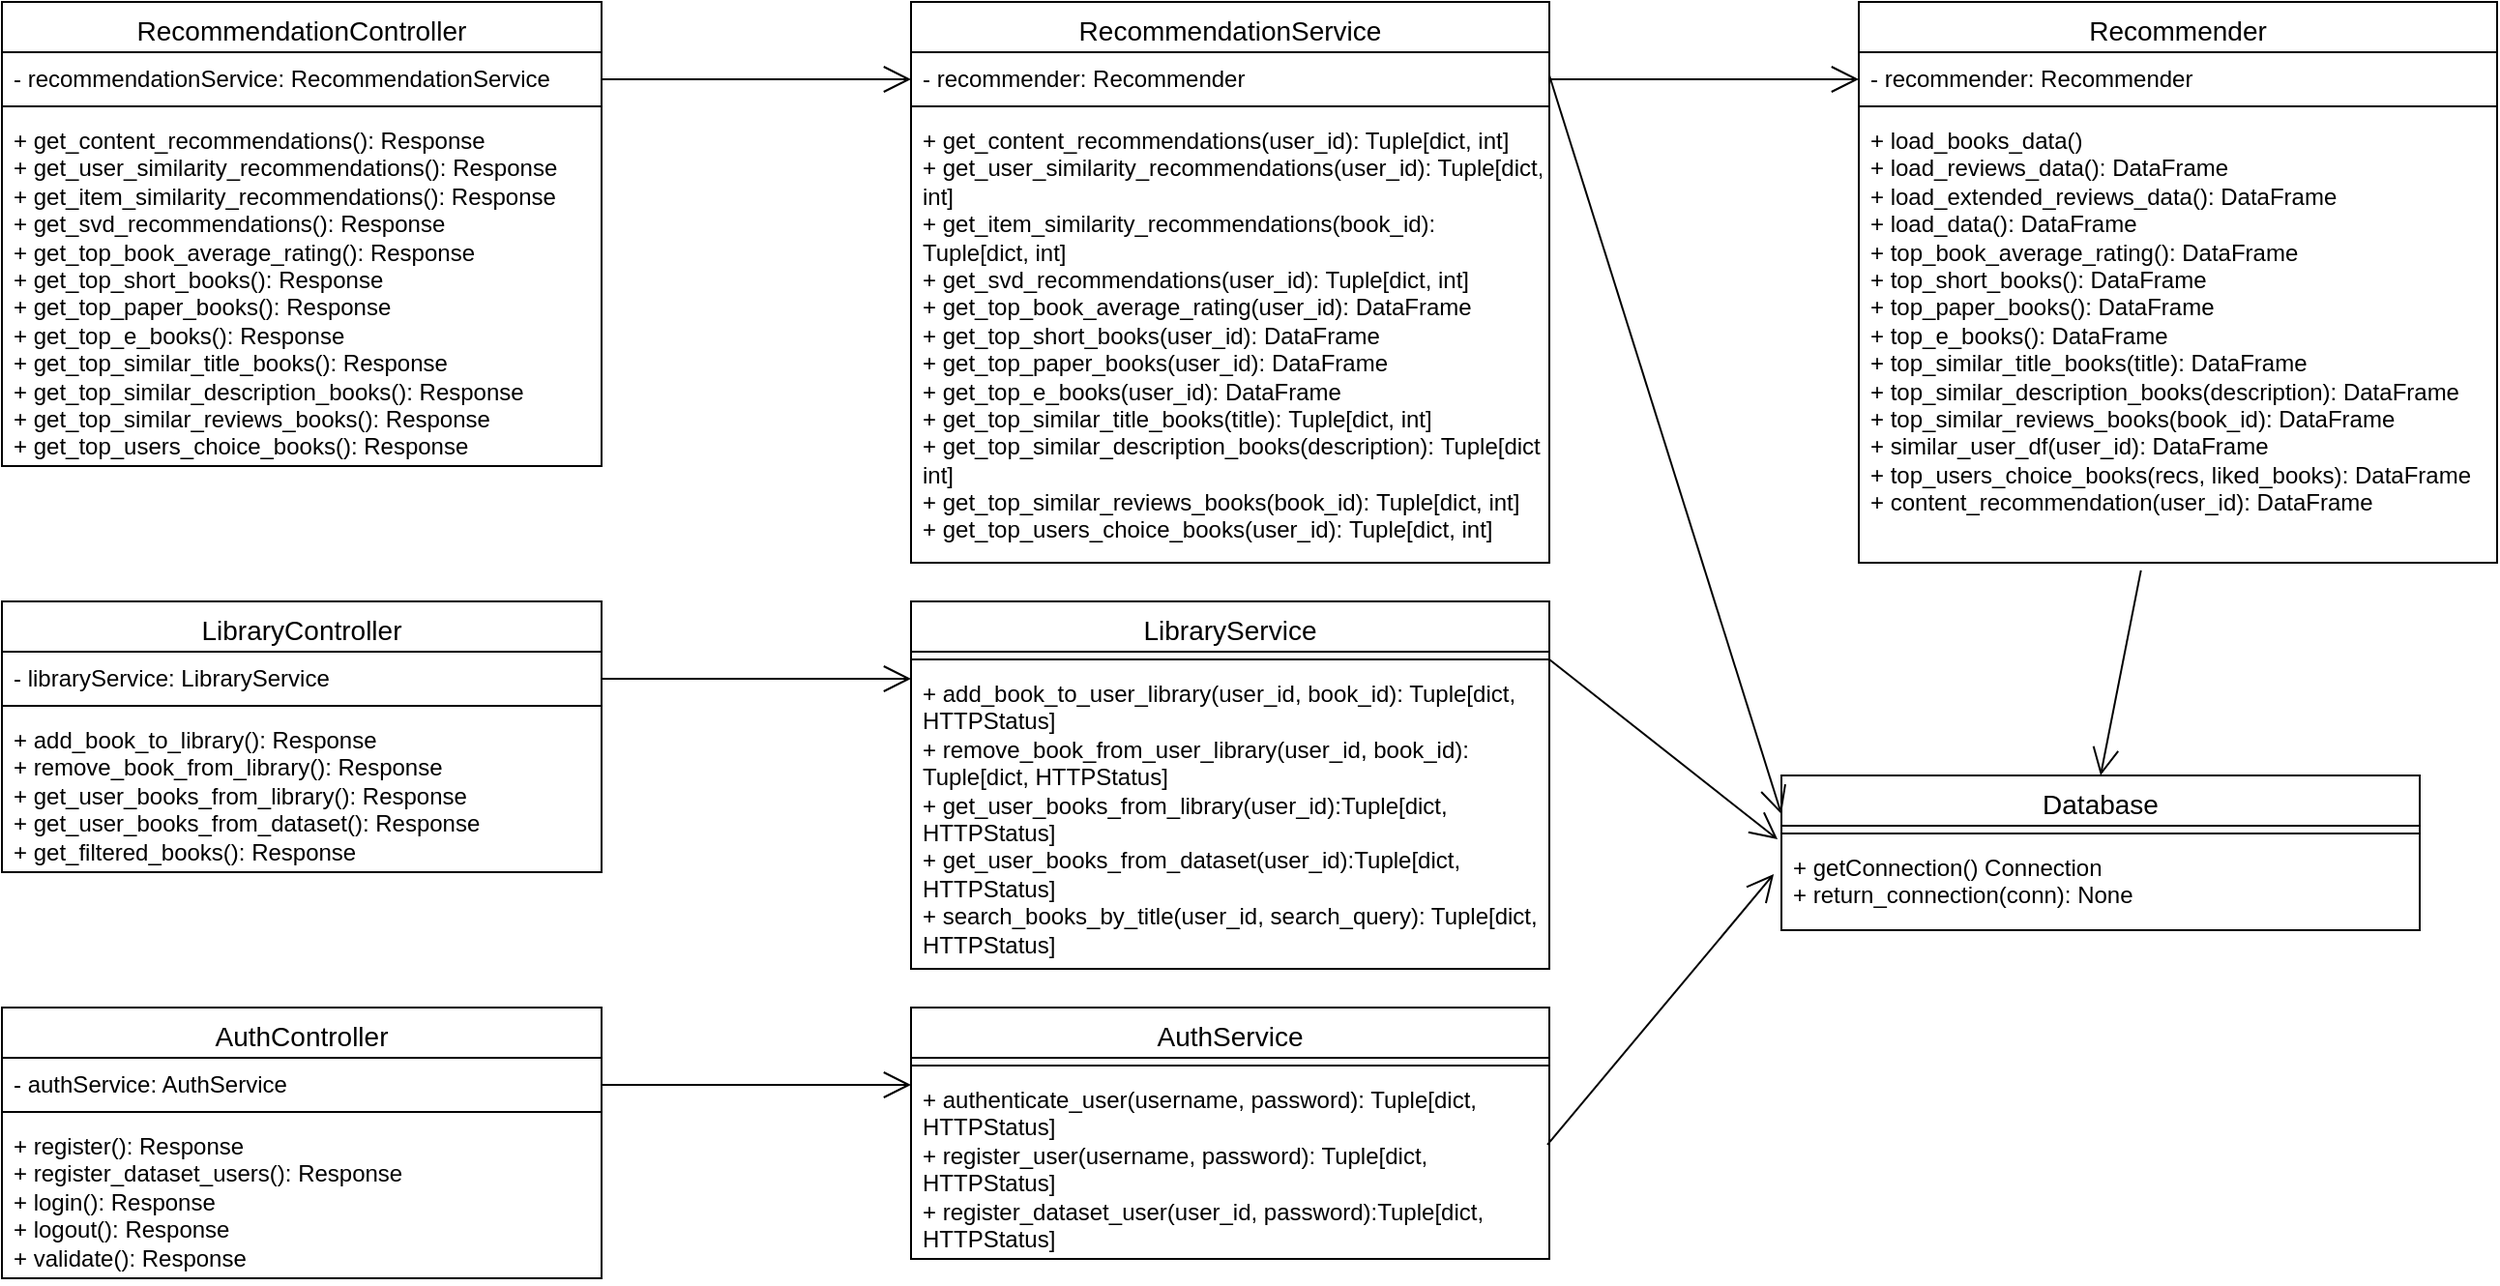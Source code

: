 <mxfile version="24.4.8" type="github">
  <diagram name="Pagină-1" id="ZqHVs9eBvrRiEuhmNyVy">
    <mxGraphModel dx="1674" dy="796" grid="1" gridSize="10" guides="1" tooltips="1" connect="1" arrows="1" fold="1" page="1" pageScale="1" pageWidth="827" pageHeight="1169" math="0" shadow="0">
      <root>
        <mxCell id="0" />
        <mxCell id="1" parent="0" />
        <mxCell id="z1RmfK9F2IyAydLtJt7b-1" value="&lt;span style=&quot;font-size: 14px; font-weight: 400; text-align: left; white-space: pre; background-color: rgb(255, 255, 255);&quot;&gt;&lt;font face=&quot;Helvetica&quot;&gt;RecommendationController&lt;/font&gt;&lt;/span&gt;" style="swimlane;fontStyle=1;align=center;verticalAlign=top;childLayout=stackLayout;horizontal=1;startSize=26;horizontalStack=0;resizeParent=1;resizeParentMax=0;resizeLast=0;collapsible=1;marginBottom=0;whiteSpace=wrap;html=1;" parent="1" vertex="1">
          <mxGeometry x="100" y="120" width="310" height="240" as="geometry">
            <mxRectangle x="100" y="120" width="100" height="30" as="alternateBounds" />
          </mxGeometry>
        </mxCell>
        <mxCell id="z1RmfK9F2IyAydLtJt7b-2" value="- recommendationService: RecommendationService" style="text;strokeColor=none;fillColor=none;align=left;verticalAlign=top;spacingLeft=4;spacingRight=4;overflow=hidden;rotatable=0;points=[[0,0.5],[1,0.5]];portConstraint=eastwest;whiteSpace=wrap;html=1;" parent="z1RmfK9F2IyAydLtJt7b-1" vertex="1">
          <mxGeometry y="26" width="310" height="24" as="geometry" />
        </mxCell>
        <mxCell id="z1RmfK9F2IyAydLtJt7b-3" value="" style="line;strokeWidth=1;fillColor=none;align=left;verticalAlign=middle;spacingTop=-1;spacingLeft=3;spacingRight=3;rotatable=0;labelPosition=right;points=[];portConstraint=eastwest;strokeColor=inherit;" parent="z1RmfK9F2IyAydLtJt7b-1" vertex="1">
          <mxGeometry y="50" width="310" height="8" as="geometry" />
        </mxCell>
        <mxCell id="z1RmfK9F2IyAydLtJt7b-4" value="+&amp;nbsp;get_content_recommendations(): Response&lt;div&gt;+&amp;nbsp;get_user_similarity_recommendations(): Response&lt;/div&gt;&lt;div&gt;+&amp;nbsp;get_item_similarity_recommendations(): Response&lt;/div&gt;&lt;div&gt;+&amp;nbsp;get_svd_recommendations(): Response&lt;/div&gt;&lt;div&gt;+&amp;nbsp;get_top_book_average_rating(): Response&lt;/div&gt;&lt;div&gt;+&amp;nbsp;get_top_short_books(): Response&lt;/div&gt;&lt;div&gt;+&amp;nbsp;get_top_paper_books(): Response&lt;/div&gt;&lt;div&gt;+ get_top_e_books(): Response&lt;/div&gt;&lt;div&gt;+&amp;nbsp;get_top_similar_title_books(): Response&lt;/div&gt;&lt;div&gt;+&amp;nbsp;get_top_similar_description_books(): Response&lt;/div&gt;&lt;div&gt;+&amp;nbsp;get_top_similar_reviews_books(): Response&lt;/div&gt;&lt;div&gt;+&amp;nbsp;get_top_users_choice_books(): Response&lt;/div&gt;&lt;div&gt;&lt;br&gt;&lt;/div&gt;&lt;div&gt;&lt;br&gt;&lt;/div&gt;" style="text;strokeColor=none;fillColor=none;align=left;verticalAlign=top;spacingLeft=4;spacingRight=4;overflow=hidden;rotatable=0;points=[[0,0.5],[1,0.5]];portConstraint=eastwest;whiteSpace=wrap;html=1;" parent="z1RmfK9F2IyAydLtJt7b-1" vertex="1">
          <mxGeometry y="58" width="310" height="182" as="geometry" />
        </mxCell>
        <mxCell id="z1RmfK9F2IyAydLtJt7b-5" value="&lt;span style=&quot;font-size: 14px; font-weight: 400; text-align: left; white-space: pre; background-color: rgb(255, 255, 255);&quot;&gt;&lt;font face=&quot;Helvetica&quot;&gt;LibraryController&lt;/font&gt;&lt;/span&gt;" style="swimlane;fontStyle=1;align=center;verticalAlign=top;childLayout=stackLayout;horizontal=1;startSize=26;horizontalStack=0;resizeParent=1;resizeParentMax=0;resizeLast=0;collapsible=1;marginBottom=0;whiteSpace=wrap;html=1;" parent="1" vertex="1">
          <mxGeometry x="100" y="430" width="310" height="140" as="geometry">
            <mxRectangle x="100" y="120" width="100" height="30" as="alternateBounds" />
          </mxGeometry>
        </mxCell>
        <mxCell id="z1RmfK9F2IyAydLtJt7b-6" value="- libraryService: LibraryService" style="text;strokeColor=none;fillColor=none;align=left;verticalAlign=top;spacingLeft=4;spacingRight=4;overflow=hidden;rotatable=0;points=[[0,0.5],[1,0.5]];portConstraint=eastwest;whiteSpace=wrap;html=1;" parent="z1RmfK9F2IyAydLtJt7b-5" vertex="1">
          <mxGeometry y="26" width="310" height="24" as="geometry" />
        </mxCell>
        <mxCell id="z1RmfK9F2IyAydLtJt7b-7" value="" style="line;strokeWidth=1;fillColor=none;align=left;verticalAlign=middle;spacingTop=-1;spacingLeft=3;spacingRight=3;rotatable=0;labelPosition=right;points=[];portConstraint=eastwest;strokeColor=inherit;" parent="z1RmfK9F2IyAydLtJt7b-5" vertex="1">
          <mxGeometry y="50" width="310" height="8" as="geometry" />
        </mxCell>
        <mxCell id="z1RmfK9F2IyAydLtJt7b-8" value="+&amp;nbsp;add_book_to_library(): Response&lt;div&gt;+&amp;nbsp;remove_book_from_library(): Response&lt;/div&gt;&lt;div&gt;+&amp;nbsp;get_user_books_from_library(): Response&lt;/div&gt;&lt;div&gt;+&amp;nbsp;get_user_books_from_dataset(): Response&lt;/div&gt;&lt;div&gt;+&amp;nbsp;get_filtered_books(): Response&lt;/div&gt;&lt;div&gt;&lt;br&gt;&lt;/div&gt;&lt;div&gt;&lt;br&gt;&lt;/div&gt;" style="text;strokeColor=none;fillColor=none;align=left;verticalAlign=top;spacingLeft=4;spacingRight=4;overflow=hidden;rotatable=0;points=[[0,0.5],[1,0.5]];portConstraint=eastwest;whiteSpace=wrap;html=1;" parent="z1RmfK9F2IyAydLtJt7b-5" vertex="1">
          <mxGeometry y="58" width="310" height="82" as="geometry" />
        </mxCell>
        <mxCell id="z1RmfK9F2IyAydLtJt7b-9" value="&lt;span style=&quot;font-size: 14px; font-weight: 400; text-align: left; white-space: pre; background-color: rgb(255, 255, 255);&quot;&gt;&lt;font face=&quot;Helvetica&quot;&gt;AuthController&lt;/font&gt;&lt;/span&gt;" style="swimlane;fontStyle=1;align=center;verticalAlign=top;childLayout=stackLayout;horizontal=1;startSize=26;horizontalStack=0;resizeParent=1;resizeParentMax=0;resizeLast=0;collapsible=1;marginBottom=0;whiteSpace=wrap;html=1;" parent="1" vertex="1">
          <mxGeometry x="100" y="640" width="310" height="140" as="geometry">
            <mxRectangle x="100" y="120" width="100" height="30" as="alternateBounds" />
          </mxGeometry>
        </mxCell>
        <mxCell id="z1RmfK9F2IyAydLtJt7b-10" value="- authService: AuthService" style="text;strokeColor=none;fillColor=none;align=left;verticalAlign=top;spacingLeft=4;spacingRight=4;overflow=hidden;rotatable=0;points=[[0,0.5],[1,0.5]];portConstraint=eastwest;whiteSpace=wrap;html=1;" parent="z1RmfK9F2IyAydLtJt7b-9" vertex="1">
          <mxGeometry y="26" width="310" height="24" as="geometry" />
        </mxCell>
        <mxCell id="z1RmfK9F2IyAydLtJt7b-11" value="" style="line;strokeWidth=1;fillColor=none;align=left;verticalAlign=middle;spacingTop=-1;spacingLeft=3;spacingRight=3;rotatable=0;labelPosition=right;points=[];portConstraint=eastwest;strokeColor=inherit;" parent="z1RmfK9F2IyAydLtJt7b-9" vertex="1">
          <mxGeometry y="50" width="310" height="8" as="geometry" />
        </mxCell>
        <mxCell id="z1RmfK9F2IyAydLtJt7b-12" value="+&amp;nbsp;register(): Response&lt;div&gt;+&amp;nbsp;register_dataset_users(): Response&lt;/div&gt;&lt;div&gt;+&amp;nbsp;login(): Response&lt;/div&gt;&lt;div&gt;+&amp;nbsp;logout(): Response&lt;/div&gt;&lt;div&gt;+&amp;nbsp;validate(): Response&lt;/div&gt;&lt;div&gt;&lt;br&gt;&lt;/div&gt;&lt;div&gt;&lt;br&gt;&lt;/div&gt;" style="text;strokeColor=none;fillColor=none;align=left;verticalAlign=top;spacingLeft=4;spacingRight=4;overflow=hidden;rotatable=0;points=[[0,0.5],[1,0.5]];portConstraint=eastwest;whiteSpace=wrap;html=1;" parent="z1RmfK9F2IyAydLtJt7b-9" vertex="1">
          <mxGeometry y="58" width="310" height="82" as="geometry" />
        </mxCell>
        <mxCell id="z1RmfK9F2IyAydLtJt7b-13" value="" style="endArrow=open;endFill=1;endSize=12;html=1;rounded=0;" parent="1" edge="1">
          <mxGeometry width="160" relative="1" as="geometry">
            <mxPoint x="410" y="160" as="sourcePoint" />
            <mxPoint x="570" y="160" as="targetPoint" />
          </mxGeometry>
        </mxCell>
        <mxCell id="z1RmfK9F2IyAydLtJt7b-14" value="&lt;span style=&quot;font-size: 14px; font-weight: 400; text-align: left; white-space: pre; background-color: rgb(255, 255, 255);&quot;&gt;&lt;font face=&quot;Helvetica&quot;&gt;RecommendationService&lt;/font&gt;&lt;/span&gt;" style="swimlane;fontStyle=1;align=center;verticalAlign=top;childLayout=stackLayout;horizontal=1;startSize=26;horizontalStack=0;resizeParent=1;resizeParentMax=0;resizeLast=0;collapsible=1;marginBottom=0;whiteSpace=wrap;html=1;" parent="1" vertex="1">
          <mxGeometry x="570" y="120" width="330" height="290" as="geometry">
            <mxRectangle x="100" y="120" width="100" height="30" as="alternateBounds" />
          </mxGeometry>
        </mxCell>
        <mxCell id="z1RmfK9F2IyAydLtJt7b-15" value="- recommender: Recommender" style="text;strokeColor=none;fillColor=none;align=left;verticalAlign=top;spacingLeft=4;spacingRight=4;overflow=hidden;rotatable=0;points=[[0,0.5],[1,0.5]];portConstraint=eastwest;whiteSpace=wrap;html=1;" parent="z1RmfK9F2IyAydLtJt7b-14" vertex="1">
          <mxGeometry y="26" width="330" height="24" as="geometry" />
        </mxCell>
        <mxCell id="z1RmfK9F2IyAydLtJt7b-16" value="" style="line;strokeWidth=1;fillColor=none;align=left;verticalAlign=middle;spacingTop=-1;spacingLeft=3;spacingRight=3;rotatable=0;labelPosition=right;points=[];portConstraint=eastwest;strokeColor=inherit;" parent="z1RmfK9F2IyAydLtJt7b-14" vertex="1">
          <mxGeometry y="50" width="330" height="8" as="geometry" />
        </mxCell>
        <mxCell id="z1RmfK9F2IyAydLtJt7b-17" value="+&amp;nbsp;get_content_recommendations(user_id): Tuple[dict, int]&lt;div&gt;+&amp;nbsp;get_user_similarity_recommendations&lt;span style=&quot;background-color: initial;&quot;&gt;(user_id): Tuple[dict, int]&lt;/span&gt;&lt;/div&gt;&lt;div&gt;+&amp;nbsp;get_item_similarity_recommendations&lt;span style=&quot;background-color: initial;&quot;&gt;(book_id): Tuple[dict, int]&lt;/span&gt;&lt;/div&gt;&lt;div&gt;+&amp;nbsp;get_svd_recommendations&lt;span style=&quot;background-color: initial;&quot;&gt;(user_id): Tuple[dict, int]&lt;/span&gt;&lt;/div&gt;&lt;div&gt;+&amp;nbsp;get_top_book_average_rating(user_id): DataFrame&lt;/div&gt;&lt;div&gt;+&amp;nbsp;get_top_short_books&lt;span style=&quot;background-color: initial;&quot;&gt;(user_id): DataFrame&lt;/span&gt;&lt;/div&gt;&lt;div&gt;+&amp;nbsp;get_top_paper_books&lt;span style=&quot;background-color: initial;&quot;&gt;(user_id): DataFrame&lt;/span&gt;&lt;/div&gt;&lt;div&gt;+ get_top_e_books&lt;span style=&quot;background-color: initial;&quot;&gt;(user_id): DataFrame&lt;/span&gt;&lt;/div&gt;&lt;div&gt;+&amp;nbsp;get_top_similar_title_books(title):&amp;nbsp;&lt;span style=&quot;background-color: initial;&quot;&gt;Tuple[dict, int]&lt;/span&gt;&lt;/div&gt;&lt;div&gt;+&amp;nbsp;get_top_similar_description_books(description):&amp;nbsp;&lt;span style=&quot;background-color: initial;&quot;&gt;Tuple[dict, int]&lt;/span&gt;&lt;/div&gt;&lt;div&gt;+&amp;nbsp;get_top_similar_reviews_books(book_id):&amp;nbsp;&lt;span style=&quot;background-color: initial;&quot;&gt;Tuple[dict, int]&lt;/span&gt;&lt;/div&gt;&lt;div&gt;+&amp;nbsp;get_top_users_choice_books(user_id):&amp;nbsp;&lt;span style=&quot;background-color: initial;&quot;&gt;Tuple[dict, int]&lt;/span&gt;&lt;/div&gt;&lt;div&gt;&lt;br&gt;&lt;/div&gt;&lt;div&gt;&lt;br&gt;&lt;/div&gt;" style="text;strokeColor=none;fillColor=none;align=left;verticalAlign=top;spacingLeft=4;spacingRight=4;overflow=hidden;rotatable=0;points=[[0,0.5],[1,0.5]];portConstraint=eastwest;whiteSpace=wrap;html=1;" parent="z1RmfK9F2IyAydLtJt7b-14" vertex="1">
          <mxGeometry y="58" width="330" height="232" as="geometry" />
        </mxCell>
        <mxCell id="cQhRhofsQ2P9EpVAxb7k-1" value="&lt;span style=&quot;font-size: 14px; font-weight: 400; text-align: left; white-space: pre; background-color: rgb(255, 255, 255);&quot;&gt;&lt;font face=&quot;Helvetica&quot;&gt;LibraryService&lt;/font&gt;&lt;/span&gt;" style="swimlane;fontStyle=1;align=center;verticalAlign=top;childLayout=stackLayout;horizontal=1;startSize=26;horizontalStack=0;resizeParent=1;resizeParentMax=0;resizeLast=0;collapsible=1;marginBottom=0;whiteSpace=wrap;html=1;" parent="1" vertex="1">
          <mxGeometry x="570" y="430" width="330" height="190" as="geometry">
            <mxRectangle x="100" y="120" width="100" height="30" as="alternateBounds" />
          </mxGeometry>
        </mxCell>
        <mxCell id="cQhRhofsQ2P9EpVAxb7k-3" value="" style="line;strokeWidth=1;fillColor=none;align=left;verticalAlign=middle;spacingTop=-1;spacingLeft=3;spacingRight=3;rotatable=0;labelPosition=right;points=[];portConstraint=eastwest;strokeColor=inherit;" parent="cQhRhofsQ2P9EpVAxb7k-1" vertex="1">
          <mxGeometry y="26" width="330" height="8" as="geometry" />
        </mxCell>
        <mxCell id="cQhRhofsQ2P9EpVAxb7k-4" value="+ add_book_to_user_library(user_id, book_id): Tuple[dict, HTTPStatus]&lt;div&gt;+ remove_book_from_user_library(user_id, book_id): Tuple[dict, HTTPStatus]&lt;/div&gt;&lt;div&gt;+ get_user_books_from_library(user_id):Tuple[dict, HTTPStatus]&lt;/div&gt;&lt;div&gt;+ get_user_books_from_dataset(user_id):Tuple[dict, HTTPStatus]&lt;/div&gt;&lt;div&gt;+&amp;nbsp;search_books_by_title(user_id, search_query): Tuple[dict, HTTPStatus]&lt;br&gt;&lt;div&gt;&lt;br&gt;&lt;/div&gt;&lt;div&gt;&lt;br&gt;&lt;/div&gt;&lt;/div&gt;" style="text;strokeColor=none;fillColor=none;align=left;verticalAlign=top;spacingLeft=4;spacingRight=4;overflow=hidden;rotatable=0;points=[[0,0.5],[1,0.5]];portConstraint=eastwest;whiteSpace=wrap;html=1;" parent="cQhRhofsQ2P9EpVAxb7k-1" vertex="1">
          <mxGeometry y="34" width="330" height="156" as="geometry" />
        </mxCell>
        <mxCell id="cQhRhofsQ2P9EpVAxb7k-5" value="&lt;span style=&quot;font-size: 14px; font-weight: 400; text-align: left; white-space: pre; background-color: rgb(255, 255, 255);&quot;&gt;&lt;font face=&quot;Helvetica&quot;&gt;AuthService&lt;/font&gt;&lt;/span&gt;" style="swimlane;fontStyle=1;align=center;verticalAlign=top;childLayout=stackLayout;horizontal=1;startSize=26;horizontalStack=0;resizeParent=1;resizeParentMax=0;resizeLast=0;collapsible=1;marginBottom=0;whiteSpace=wrap;html=1;" parent="1" vertex="1">
          <mxGeometry x="570" y="640" width="330" height="130" as="geometry">
            <mxRectangle x="100" y="120" width="100" height="30" as="alternateBounds" />
          </mxGeometry>
        </mxCell>
        <mxCell id="cQhRhofsQ2P9EpVAxb7k-6" value="" style="line;strokeWidth=1;fillColor=none;align=left;verticalAlign=middle;spacingTop=-1;spacingLeft=3;spacingRight=3;rotatable=0;labelPosition=right;points=[];portConstraint=eastwest;strokeColor=inherit;" parent="cQhRhofsQ2P9EpVAxb7k-5" vertex="1">
          <mxGeometry y="26" width="330" height="8" as="geometry" />
        </mxCell>
        <mxCell id="cQhRhofsQ2P9EpVAxb7k-7" value="+ authenticate_user(username, password): Tuple[dict, HTTPStatus]&lt;div&gt;+ register_user(username, password): Tuple[dict, HTTPStatus]&lt;/div&gt;&lt;div&gt;+ register_dataset_user(user_id, password):Tuple[dict, HTTPStatus]&lt;/div&gt;&lt;div&gt;&lt;div&gt;&lt;br&gt;&lt;/div&gt;&lt;div&gt;&lt;br&gt;&lt;/div&gt;&lt;/div&gt;" style="text;strokeColor=none;fillColor=none;align=left;verticalAlign=top;spacingLeft=4;spacingRight=4;overflow=hidden;rotatable=0;points=[[0,0.5],[1,0.5]];portConstraint=eastwest;whiteSpace=wrap;html=1;" parent="cQhRhofsQ2P9EpVAxb7k-5" vertex="1">
          <mxGeometry y="34" width="330" height="96" as="geometry" />
        </mxCell>
        <mxCell id="cQhRhofsQ2P9EpVAxb7k-11" value="" style="endArrow=open;endFill=1;endSize=12;html=1;rounded=0;" parent="1" edge="1">
          <mxGeometry width="160" relative="1" as="geometry">
            <mxPoint x="410" y="470" as="sourcePoint" />
            <mxPoint x="570" y="470" as="targetPoint" />
          </mxGeometry>
        </mxCell>
        <mxCell id="cQhRhofsQ2P9EpVAxb7k-12" value="" style="endArrow=open;endFill=1;endSize=12;html=1;rounded=0;" parent="1" edge="1">
          <mxGeometry width="160" relative="1" as="geometry">
            <mxPoint x="410" y="680" as="sourcePoint" />
            <mxPoint x="570" y="680" as="targetPoint" />
          </mxGeometry>
        </mxCell>
        <mxCell id="cQhRhofsQ2P9EpVAxb7k-14" value="&lt;span style=&quot;font-size: 14px; font-weight: 400; text-align: left; white-space: pre; background-color: rgb(255, 255, 255);&quot;&gt;&lt;font face=&quot;Helvetica&quot;&gt;Recommender&lt;/font&gt;&lt;/span&gt;" style="swimlane;fontStyle=1;align=center;verticalAlign=top;childLayout=stackLayout;horizontal=1;startSize=26;horizontalStack=0;resizeParent=1;resizeParentMax=0;resizeLast=0;collapsible=1;marginBottom=0;whiteSpace=wrap;html=1;" parent="1" vertex="1">
          <mxGeometry x="1060" y="120" width="330" height="290" as="geometry">
            <mxRectangle x="100" y="120" width="100" height="30" as="alternateBounds" />
          </mxGeometry>
        </mxCell>
        <mxCell id="cQhRhofsQ2P9EpVAxb7k-15" value="- recommender: Recommender" style="text;strokeColor=none;fillColor=none;align=left;verticalAlign=top;spacingLeft=4;spacingRight=4;overflow=hidden;rotatable=0;points=[[0,0.5],[1,0.5]];portConstraint=eastwest;whiteSpace=wrap;html=1;" parent="cQhRhofsQ2P9EpVAxb7k-14" vertex="1">
          <mxGeometry y="26" width="330" height="24" as="geometry" />
        </mxCell>
        <mxCell id="cQhRhofsQ2P9EpVAxb7k-16" value="" style="line;strokeWidth=1;fillColor=none;align=left;verticalAlign=middle;spacingTop=-1;spacingLeft=3;spacingRight=3;rotatable=0;labelPosition=right;points=[];portConstraint=eastwest;strokeColor=inherit;" parent="cQhRhofsQ2P9EpVAxb7k-14" vertex="1">
          <mxGeometry y="50" width="330" height="8" as="geometry" />
        </mxCell>
        <mxCell id="cQhRhofsQ2P9EpVAxb7k-17" value="+&amp;nbsp;load_books_data()&lt;div&gt;+&amp;nbsp;&lt;span style=&quot;background-color: initial;&quot;&gt;load_reviews_data()&lt;/span&gt;&lt;span style=&quot;background-color: initial;&quot;&gt;: DataFrame&lt;/span&gt;&lt;/div&gt;&lt;div&gt;+&amp;nbsp;&lt;span style=&quot;background-color: initial;&quot;&gt;load_extended_reviews_data()&lt;/span&gt;&lt;span style=&quot;background-color: initial;&quot;&gt;: DataFrame&lt;/span&gt;&lt;/div&gt;&lt;div&gt;+ load_data()&lt;span style=&quot;background-color: initial;&quot;&gt;: DataFrame&lt;/span&gt;&lt;/div&gt;&lt;div&gt;+&amp;nbsp;&lt;span style=&quot;background-color: initial;&quot;&gt;top_book_average_rating()&lt;/span&gt;&lt;span style=&quot;background-color: initial;&quot;&gt;: DataFrame&lt;/span&gt;&lt;/div&gt;&lt;div&gt;+&amp;nbsp;&lt;span style=&quot;background-color: initial;&quot;&gt;top_short_books()&lt;/span&gt;&lt;span style=&quot;background-color: initial;&quot;&gt;: DataFrame&lt;/span&gt;&lt;/div&gt;&lt;div&gt;&lt;span style=&quot;background-color: initial;&quot;&gt;+&amp;nbsp;&lt;/span&gt;&lt;span style=&quot;background-color: initial;&quot;&gt;top_paper_books()&lt;/span&gt;&lt;span style=&quot;background-color: initial;&quot;&gt;: DataFrame&lt;/span&gt;&lt;/div&gt;&lt;div&gt;+&amp;nbsp;&lt;span style=&quot;background-color: initial;&quot;&gt;top_e_books()&lt;/span&gt;&lt;span style=&quot;background-color: initial;&quot;&gt;: DataFrame&lt;/span&gt;&lt;/div&gt;&lt;div&gt;+ top_similar_title_books&lt;span style=&quot;background-color: initial;&quot;&gt;(title)&lt;/span&gt;&lt;span style=&quot;background-color: initial;&quot;&gt;: DataFrame&lt;/span&gt;&lt;/div&gt;&lt;div&gt;+&amp;nbsp;top_similar_description_books(description)&lt;span style=&quot;background-color: initial;&quot;&gt;: DataFrame&lt;/span&gt;&lt;/div&gt;&lt;div&gt;+&amp;nbsp;top_similar_reviews_books(book_id)&lt;span style=&quot;background-color: initial;&quot;&gt;: DataFrame&lt;/span&gt;&lt;/div&gt;&lt;div&gt;+&amp;nbsp;similar_user_df(user_id)&lt;span style=&quot;background-color: initial;&quot;&gt;: DataFrame&lt;/span&gt;&lt;/div&gt;&lt;div&gt;+&amp;nbsp;top_users_choice_books(recs, liked_books)&lt;span style=&quot;background-color: initial;&quot;&gt;: DataFrame&lt;/span&gt;&lt;/div&gt;&lt;div&gt;+&amp;nbsp;content_recommendation(user_id)&lt;span style=&quot;background-color: initial;&quot;&gt;: DataFrame&lt;/span&gt;&lt;/div&gt;&lt;div&gt;&lt;br&gt;&lt;/div&gt;" style="text;strokeColor=none;fillColor=none;align=left;verticalAlign=top;spacingLeft=4;spacingRight=4;overflow=hidden;rotatable=0;points=[[0,0.5],[1,0.5]];portConstraint=eastwest;whiteSpace=wrap;html=1;" parent="cQhRhofsQ2P9EpVAxb7k-14" vertex="1">
          <mxGeometry y="58" width="330" height="232" as="geometry" />
        </mxCell>
        <mxCell id="-e4NmgwVaP7KaRJ7PjCO-1" value="&lt;span style=&quot;font-size: 14px; font-weight: 400; text-align: left; white-space: pre; background-color: rgb(255, 255, 255);&quot;&gt;&lt;font face=&quot;Helvetica&quot;&gt;Database&lt;/font&gt;&lt;/span&gt;" style="swimlane;fontStyle=1;align=center;verticalAlign=top;childLayout=stackLayout;horizontal=1;startSize=26;horizontalStack=0;resizeParent=1;resizeParentMax=0;resizeLast=0;collapsible=1;marginBottom=0;whiteSpace=wrap;html=1;" vertex="1" parent="1">
          <mxGeometry x="1020" y="520" width="330" height="80" as="geometry">
            <mxRectangle x="100" y="120" width="100" height="30" as="alternateBounds" />
          </mxGeometry>
        </mxCell>
        <mxCell id="-e4NmgwVaP7KaRJ7PjCO-2" value="" style="line;strokeWidth=1;fillColor=none;align=left;verticalAlign=middle;spacingTop=-1;spacingLeft=3;spacingRight=3;rotatable=0;labelPosition=right;points=[];portConstraint=eastwest;strokeColor=inherit;" vertex="1" parent="-e4NmgwVaP7KaRJ7PjCO-1">
          <mxGeometry y="26" width="330" height="8" as="geometry" />
        </mxCell>
        <mxCell id="-e4NmgwVaP7KaRJ7PjCO-3" value="+ getConnection() Connection&lt;div&gt;+ return_connection(conn): None&lt;/div&gt;&lt;div&gt;&lt;div&gt;&lt;br&gt;&lt;/div&gt;&lt;div&gt;&lt;br&gt;&lt;/div&gt;&lt;/div&gt;" style="text;strokeColor=none;fillColor=none;align=left;verticalAlign=top;spacingLeft=4;spacingRight=4;overflow=hidden;rotatable=0;points=[[0,0.5],[1,0.5]];portConstraint=eastwest;whiteSpace=wrap;html=1;" vertex="1" parent="-e4NmgwVaP7KaRJ7PjCO-1">
          <mxGeometry y="34" width="330" height="46" as="geometry" />
        </mxCell>
        <mxCell id="-e4NmgwVaP7KaRJ7PjCO-6" value="" style="endArrow=open;endFill=1;endSize=12;html=1;rounded=0;" edge="1" parent="1">
          <mxGeometry width="160" relative="1" as="geometry">
            <mxPoint x="900" y="160" as="sourcePoint" />
            <mxPoint x="1060" y="160" as="targetPoint" />
          </mxGeometry>
        </mxCell>
        <mxCell id="-e4NmgwVaP7KaRJ7PjCO-7" value="" style="endArrow=open;endFill=1;endSize=12;html=1;rounded=0;entryX=-0.006;entryY=-0.022;entryDx=0;entryDy=0;entryPerimeter=0;" edge="1" parent="1" target="-e4NmgwVaP7KaRJ7PjCO-3">
          <mxGeometry width="160" relative="1" as="geometry">
            <mxPoint x="900" y="460" as="sourcePoint" />
            <mxPoint x="1060" y="460" as="targetPoint" />
          </mxGeometry>
        </mxCell>
        <mxCell id="-e4NmgwVaP7KaRJ7PjCO-8" value="" style="endArrow=open;endFill=1;endSize=12;html=1;rounded=0;exitX=1;exitY=0.5;exitDx=0;exitDy=0;" edge="1" parent="1" source="z1RmfK9F2IyAydLtJt7b-15">
          <mxGeometry width="160" relative="1" as="geometry">
            <mxPoint x="910" y="470" as="sourcePoint" />
            <mxPoint x="1020" y="540" as="targetPoint" />
          </mxGeometry>
        </mxCell>
        <mxCell id="-e4NmgwVaP7KaRJ7PjCO-9" value="" style="endArrow=open;endFill=1;endSize=12;html=1;rounded=0;exitX=0.997;exitY=0.385;exitDx=0;exitDy=0;exitPerimeter=0;entryX=-0.012;entryY=0.37;entryDx=0;entryDy=0;entryPerimeter=0;" edge="1" parent="1" source="cQhRhofsQ2P9EpVAxb7k-7" target="-e4NmgwVaP7KaRJ7PjCO-3">
          <mxGeometry width="160" relative="1" as="geometry">
            <mxPoint x="910" y="470" as="sourcePoint" />
            <mxPoint x="1020" y="540" as="targetPoint" />
          </mxGeometry>
        </mxCell>
        <mxCell id="-e4NmgwVaP7KaRJ7PjCO-10" value="" style="endArrow=open;endFill=1;endSize=12;html=1;rounded=0;entryX=0.5;entryY=0;entryDx=0;entryDy=0;exitX=0.442;exitY=1.017;exitDx=0;exitDy=0;exitPerimeter=0;" edge="1" parent="1" source="cQhRhofsQ2P9EpVAxb7k-17" target="-e4NmgwVaP7KaRJ7PjCO-1">
          <mxGeometry width="160" relative="1" as="geometry">
            <mxPoint x="1081" y="450" as="sourcePoint" />
            <mxPoint x="1241" y="450" as="targetPoint" />
          </mxGeometry>
        </mxCell>
      </root>
    </mxGraphModel>
  </diagram>
</mxfile>
